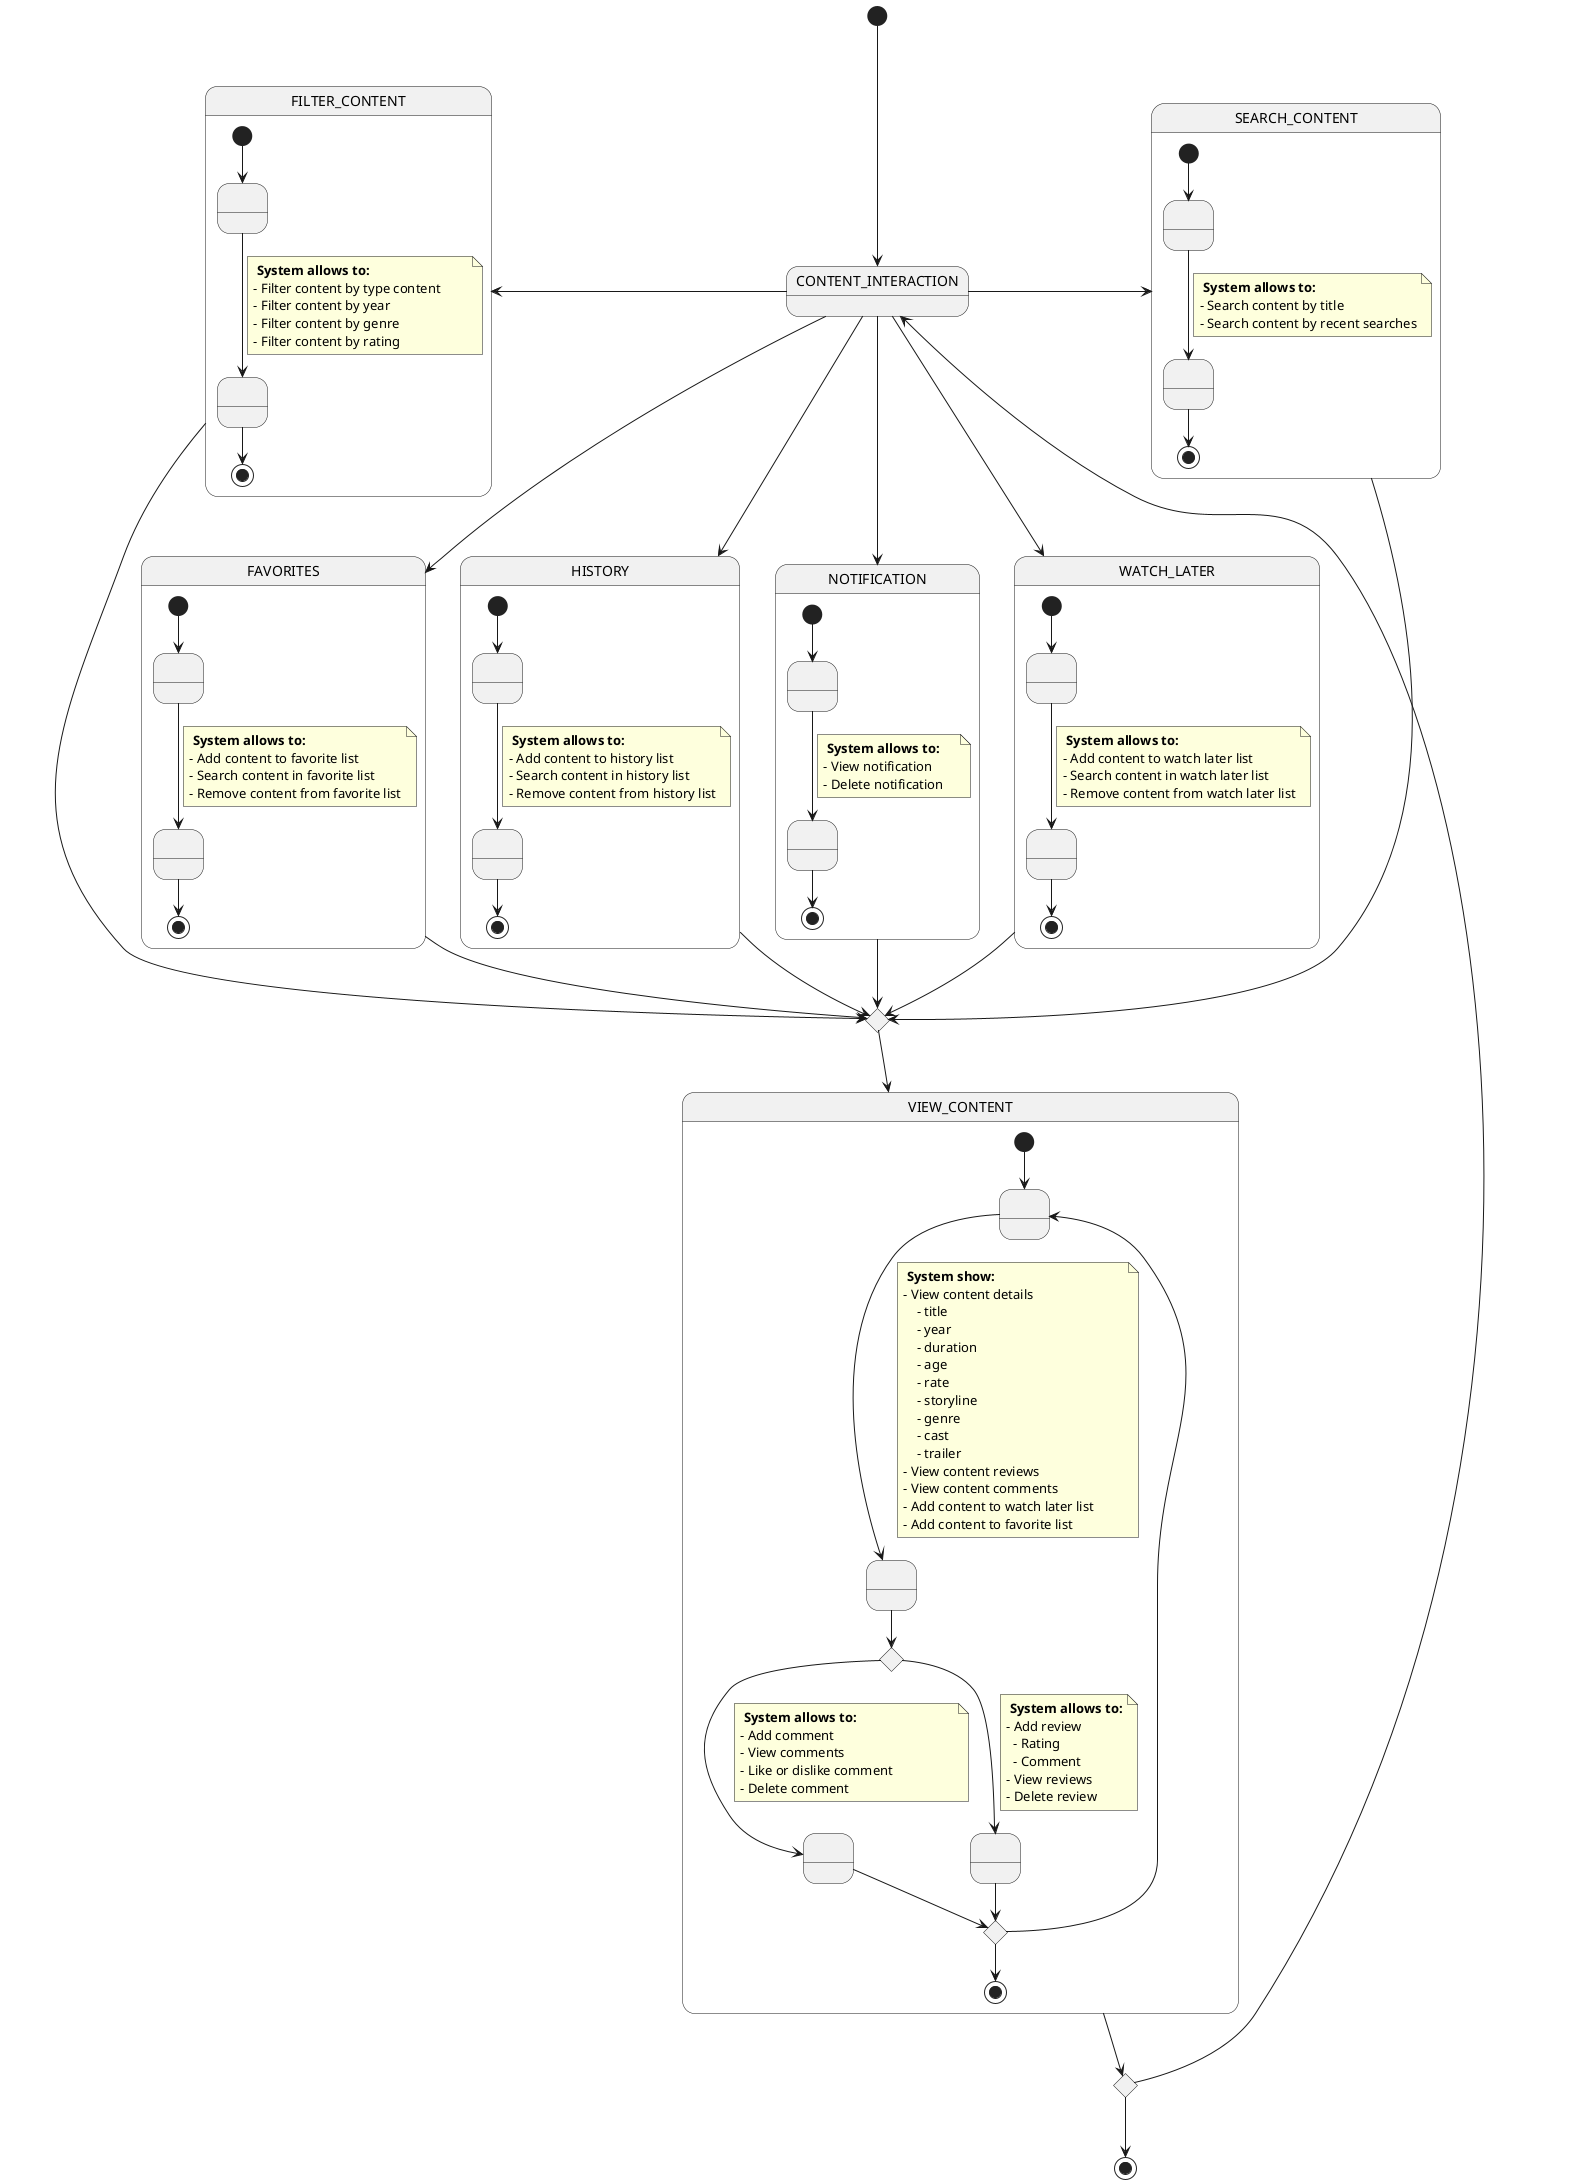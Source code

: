 @startuml content-interaction
[*] --> CONTENT_INTERACTION

state FILTER_CONTENT {
    state R1 as " "    
    state R2 as " "
    [*] --> R1
    R1 --> R2    
    note on link
        <b> System allows to:</b>
        - Filter content by type content
        - Filter content by year
        - Filter content by genre
        - Filter content by rating                    
    end note
    R2 --> [*]
}

state SEARCH_CONTENT {
    state S1 as " "    
    state S2 as " "
    [*] --> S1
    S1 --> S2    
    note on link
        <b> System allows to:</b>
        - Search content by title 
        - Search content by recent searches
    end note
    S2 --> [*]
}

state VIEW_CONTENT {
    state V1 as " "    
    state V2 as " "
    state V3 as " "
    state V4 as " "
    state commentOrReview as " " <<choice>>
    [*] --> V1
    V1 --> V2 
           
    note on link
        <b> System show:</b>
        - View content details
            - title
            - year 
            - duration
            - age
            - rate
            - storyline
            - genre
            - cast
            - trailer                        
        - View content reviews        
        - View content comments 
        - Add content to watch later list
        - Add content to favorite list               
    end note

    V2 --> commentOrReview
    commentOrReview --> V3
    note on link
        <b> System allows to:</b>
        - Add comment
        - View comments
        - Like or dislike comment
        - Delete comment                               
    end note

    commentOrReview --> V4
    note on link
        <b> System allows to:</b>
        - Add review   
          - Rating
          - Comment 
        - View reviews
        - Delete review
    end note

    state unionCommentOrReview <<choice>>
    V3 --> unionCommentOrReview
    V4 --> unionCommentOrReview
    unionCommentOrReview --> V1
    unionCommentOrReview --> [*]
}

state WATCH_LATER {
    state W1 as " "    
    state W2 as " "
    [*] --> W1
    W1 --> W2    
    note on link
        <b> System allows to:</b>
        - Add content to watch later list
        - Search content in watch later list        
        - Remove content from watch later list
    end note
    W2 --> [*]
}


state FAVORITES {
    state F1 as " "    
    state F2 as " "
    [*] --> F1
    F1 --> F2    
    note on link
        <b> System allows to:</b>
        - Add content to favorite list
        - Search content in favorite list        
        - Remove content from favorite list
    end note
    F2 --> [*]
    
}

state HISTORY {
    state H1 as " "    
    state H2 as " "
    [*] --> H1
    H1 --> H2    
    note on link
        <b> System allows to:</b>
        - Add content to history list
        - Search content in history list        
        - Remove content from history list
    end note
    H2 --> [*]
}

state NOTIFICATION {
    state N1 as " "    
    state N2 as " "
    [*] --> N1
    N1 --> N2    
    note on link
        <b> System allows to:</b>
        - View notification       
        - Delete notification
    end note
    N2 --> [*]
    ' note on link 
    '     <b> System allows to:</b>
    '     - Redirection to comment 
    ' end note
}


CONTENT_INTERACTION -left-> FILTER_CONTENT
CONTENT_INTERACTION -right-> SEARCH_CONTENT
CONTENT_INTERACTION --> WATCH_LATER
CONTENT_INTERACTION --> FAVORITES
CONTENT_INTERACTION --> HISTORY
CONTENT_INTERACTION --> NOTIFICATION

state union <<choice>> 

FILTER_CONTENT --> union
SEARCH_CONTENT --> union
WATCH_LATER --> union
FAVORITES --> union
HISTORY --> union
NOTIFICATION --> union

union --> VIEW_CONTENT

state finished <<choice>>

VIEW_CONTENT --> finished
finished --> [*]
finished --> CONTENT_INTERACTION

@enduml